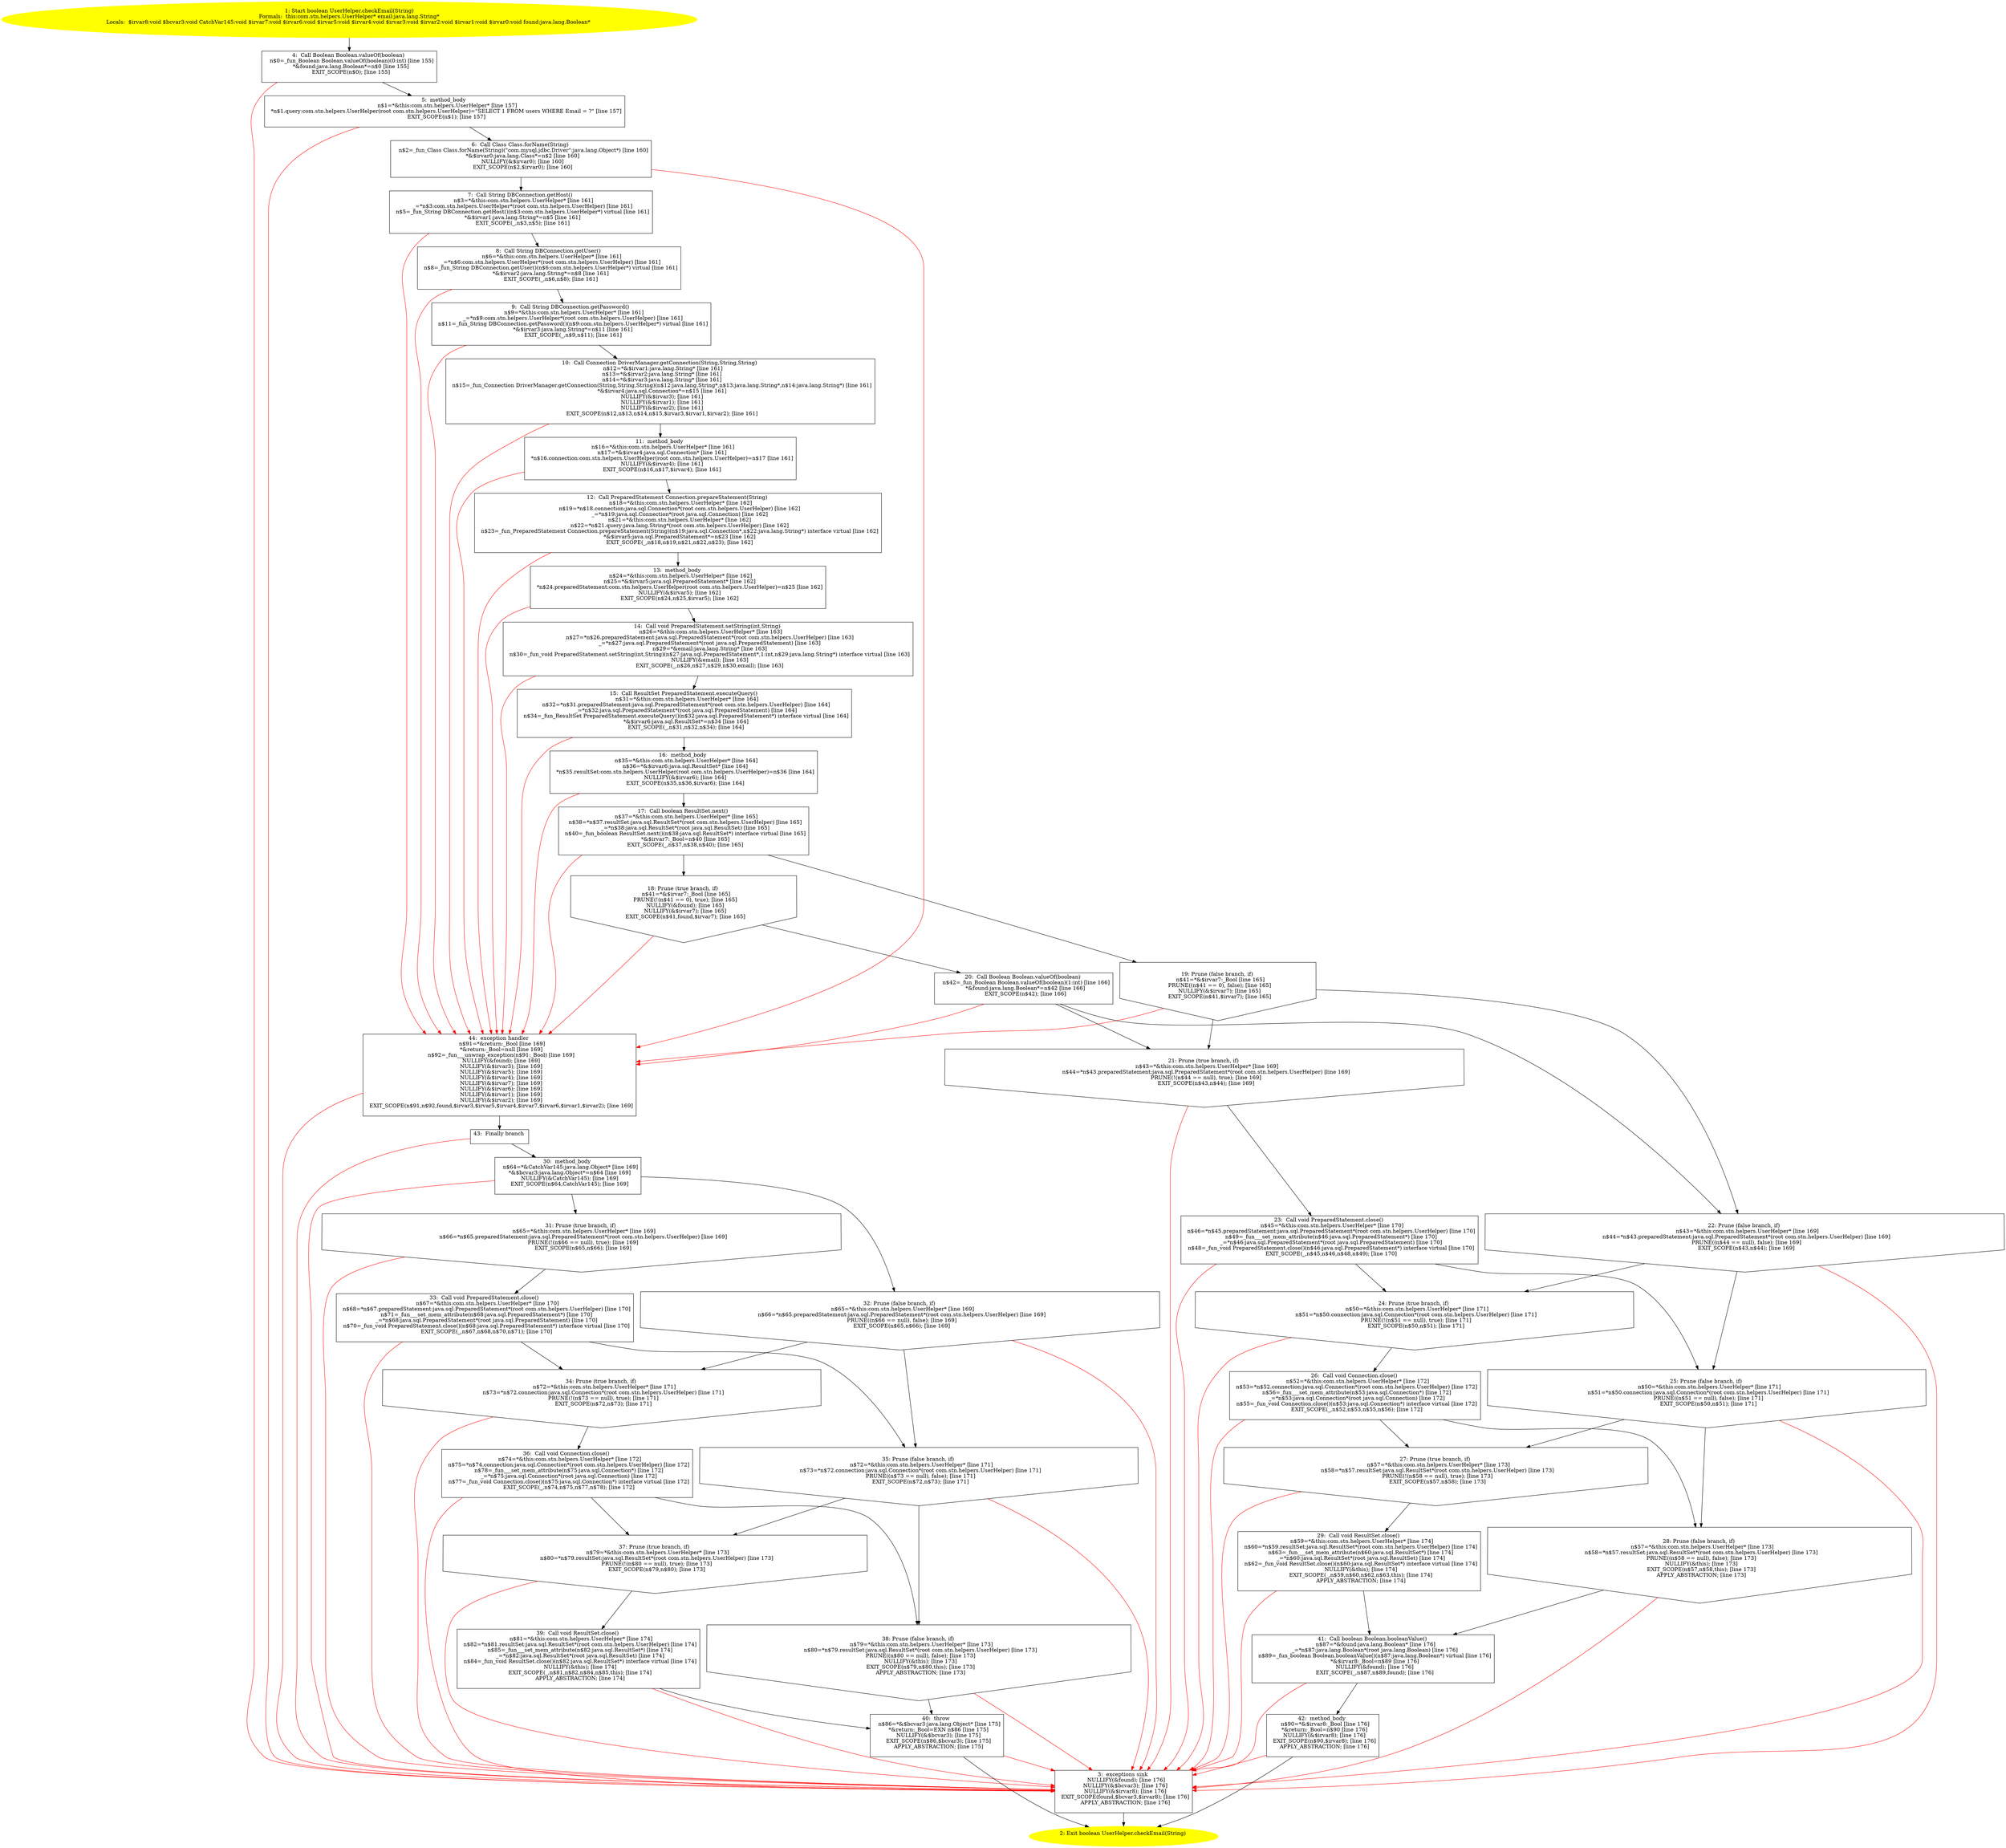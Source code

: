 /* @generated */
digraph cfg {
"com.stn.helpers.UserHelper.checkEmail(java.lang.String):boolean.b91c62af74ad0c50de74edd906f03e26_1" [label="1: Start boolean UserHelper.checkEmail(String)\nFormals:  this:com.stn.helpers.UserHelper* email:java.lang.String*\nLocals:  $irvar8:void $bcvar3:void CatchVar145:void $irvar7:void $irvar6:void $irvar5:void $irvar4:void $irvar3:void $irvar2:void $irvar1:void $irvar0:void found:java.lang.Boolean* \n  " color=yellow style=filled]
	

	 "com.stn.helpers.UserHelper.checkEmail(java.lang.String):boolean.b91c62af74ad0c50de74edd906f03e26_1" -> "com.stn.helpers.UserHelper.checkEmail(java.lang.String):boolean.b91c62af74ad0c50de74edd906f03e26_4" ;
"com.stn.helpers.UserHelper.checkEmail(java.lang.String):boolean.b91c62af74ad0c50de74edd906f03e26_2" [label="2: Exit boolean UserHelper.checkEmail(String) \n  " color=yellow style=filled]
	

"com.stn.helpers.UserHelper.checkEmail(java.lang.String):boolean.b91c62af74ad0c50de74edd906f03e26_3" [label="3:  exceptions sink \n   NULLIFY(&found); [line 176]\n  NULLIFY(&$bcvar3); [line 176]\n  NULLIFY(&$irvar8); [line 176]\n  EXIT_SCOPE(found,$bcvar3,$irvar8); [line 176]\n  APPLY_ABSTRACTION; [line 176]\n " shape="box"]
	

	 "com.stn.helpers.UserHelper.checkEmail(java.lang.String):boolean.b91c62af74ad0c50de74edd906f03e26_3" -> "com.stn.helpers.UserHelper.checkEmail(java.lang.String):boolean.b91c62af74ad0c50de74edd906f03e26_2" ;
"com.stn.helpers.UserHelper.checkEmail(java.lang.String):boolean.b91c62af74ad0c50de74edd906f03e26_4" [label="4:  Call Boolean Boolean.valueOf(boolean) \n   n$0=_fun_Boolean Boolean.valueOf(boolean)(0:int) [line 155]\n  *&found:java.lang.Boolean*=n$0 [line 155]\n  EXIT_SCOPE(n$0); [line 155]\n " shape="box"]
	

	 "com.stn.helpers.UserHelper.checkEmail(java.lang.String):boolean.b91c62af74ad0c50de74edd906f03e26_4" -> "com.stn.helpers.UserHelper.checkEmail(java.lang.String):boolean.b91c62af74ad0c50de74edd906f03e26_5" ;
	 "com.stn.helpers.UserHelper.checkEmail(java.lang.String):boolean.b91c62af74ad0c50de74edd906f03e26_4" -> "com.stn.helpers.UserHelper.checkEmail(java.lang.String):boolean.b91c62af74ad0c50de74edd906f03e26_3" [color="red" ];
"com.stn.helpers.UserHelper.checkEmail(java.lang.String):boolean.b91c62af74ad0c50de74edd906f03e26_5" [label="5:  method_body \n   n$1=*&this:com.stn.helpers.UserHelper* [line 157]\n  *n$1.query:com.stn.helpers.UserHelper(root com.stn.helpers.UserHelper)=\"SELECT 1 FROM users WHERE Email = ?\" [line 157]\n  EXIT_SCOPE(n$1); [line 157]\n " shape="box"]
	

	 "com.stn.helpers.UserHelper.checkEmail(java.lang.String):boolean.b91c62af74ad0c50de74edd906f03e26_5" -> "com.stn.helpers.UserHelper.checkEmail(java.lang.String):boolean.b91c62af74ad0c50de74edd906f03e26_6" ;
	 "com.stn.helpers.UserHelper.checkEmail(java.lang.String):boolean.b91c62af74ad0c50de74edd906f03e26_5" -> "com.stn.helpers.UserHelper.checkEmail(java.lang.String):boolean.b91c62af74ad0c50de74edd906f03e26_3" [color="red" ];
"com.stn.helpers.UserHelper.checkEmail(java.lang.String):boolean.b91c62af74ad0c50de74edd906f03e26_6" [label="6:  Call Class Class.forName(String) \n   n$2=_fun_Class Class.forName(String)(\"com.mysql.jdbc.Driver\":java.lang.Object*) [line 160]\n  *&$irvar0:java.lang.Class*=n$2 [line 160]\n  NULLIFY(&$irvar0); [line 160]\n  EXIT_SCOPE(n$2,$irvar0); [line 160]\n " shape="box"]
	

	 "com.stn.helpers.UserHelper.checkEmail(java.lang.String):boolean.b91c62af74ad0c50de74edd906f03e26_6" -> "com.stn.helpers.UserHelper.checkEmail(java.lang.String):boolean.b91c62af74ad0c50de74edd906f03e26_7" ;
	 "com.stn.helpers.UserHelper.checkEmail(java.lang.String):boolean.b91c62af74ad0c50de74edd906f03e26_6" -> "com.stn.helpers.UserHelper.checkEmail(java.lang.String):boolean.b91c62af74ad0c50de74edd906f03e26_44" [color="red" ];
"com.stn.helpers.UserHelper.checkEmail(java.lang.String):boolean.b91c62af74ad0c50de74edd906f03e26_7" [label="7:  Call String DBConnection.getHost() \n   n$3=*&this:com.stn.helpers.UserHelper* [line 161]\n  _=*n$3:com.stn.helpers.UserHelper*(root com.stn.helpers.UserHelper) [line 161]\n  n$5=_fun_String DBConnection.getHost()(n$3:com.stn.helpers.UserHelper*) virtual [line 161]\n  *&$irvar1:java.lang.String*=n$5 [line 161]\n  EXIT_SCOPE(_,n$3,n$5); [line 161]\n " shape="box"]
	

	 "com.stn.helpers.UserHelper.checkEmail(java.lang.String):boolean.b91c62af74ad0c50de74edd906f03e26_7" -> "com.stn.helpers.UserHelper.checkEmail(java.lang.String):boolean.b91c62af74ad0c50de74edd906f03e26_8" ;
	 "com.stn.helpers.UserHelper.checkEmail(java.lang.String):boolean.b91c62af74ad0c50de74edd906f03e26_7" -> "com.stn.helpers.UserHelper.checkEmail(java.lang.String):boolean.b91c62af74ad0c50de74edd906f03e26_44" [color="red" ];
"com.stn.helpers.UserHelper.checkEmail(java.lang.String):boolean.b91c62af74ad0c50de74edd906f03e26_8" [label="8:  Call String DBConnection.getUser() \n   n$6=*&this:com.stn.helpers.UserHelper* [line 161]\n  _=*n$6:com.stn.helpers.UserHelper*(root com.stn.helpers.UserHelper) [line 161]\n  n$8=_fun_String DBConnection.getUser()(n$6:com.stn.helpers.UserHelper*) virtual [line 161]\n  *&$irvar2:java.lang.String*=n$8 [line 161]\n  EXIT_SCOPE(_,n$6,n$8); [line 161]\n " shape="box"]
	

	 "com.stn.helpers.UserHelper.checkEmail(java.lang.String):boolean.b91c62af74ad0c50de74edd906f03e26_8" -> "com.stn.helpers.UserHelper.checkEmail(java.lang.String):boolean.b91c62af74ad0c50de74edd906f03e26_9" ;
	 "com.stn.helpers.UserHelper.checkEmail(java.lang.String):boolean.b91c62af74ad0c50de74edd906f03e26_8" -> "com.stn.helpers.UserHelper.checkEmail(java.lang.String):boolean.b91c62af74ad0c50de74edd906f03e26_44" [color="red" ];
"com.stn.helpers.UserHelper.checkEmail(java.lang.String):boolean.b91c62af74ad0c50de74edd906f03e26_9" [label="9:  Call String DBConnection.getPassword() \n   n$9=*&this:com.stn.helpers.UserHelper* [line 161]\n  _=*n$9:com.stn.helpers.UserHelper*(root com.stn.helpers.UserHelper) [line 161]\n  n$11=_fun_String DBConnection.getPassword()(n$9:com.stn.helpers.UserHelper*) virtual [line 161]\n  *&$irvar3:java.lang.String*=n$11 [line 161]\n  EXIT_SCOPE(_,n$9,n$11); [line 161]\n " shape="box"]
	

	 "com.stn.helpers.UserHelper.checkEmail(java.lang.String):boolean.b91c62af74ad0c50de74edd906f03e26_9" -> "com.stn.helpers.UserHelper.checkEmail(java.lang.String):boolean.b91c62af74ad0c50de74edd906f03e26_10" ;
	 "com.stn.helpers.UserHelper.checkEmail(java.lang.String):boolean.b91c62af74ad0c50de74edd906f03e26_9" -> "com.stn.helpers.UserHelper.checkEmail(java.lang.String):boolean.b91c62af74ad0c50de74edd906f03e26_44" [color="red" ];
"com.stn.helpers.UserHelper.checkEmail(java.lang.String):boolean.b91c62af74ad0c50de74edd906f03e26_10" [label="10:  Call Connection DriverManager.getConnection(String,String,String) \n   n$12=*&$irvar1:java.lang.String* [line 161]\n  n$13=*&$irvar2:java.lang.String* [line 161]\n  n$14=*&$irvar3:java.lang.String* [line 161]\n  n$15=_fun_Connection DriverManager.getConnection(String,String,String)(n$12:java.lang.String*,n$13:java.lang.String*,n$14:java.lang.String*) [line 161]\n  *&$irvar4:java.sql.Connection*=n$15 [line 161]\n  NULLIFY(&$irvar3); [line 161]\n  NULLIFY(&$irvar1); [line 161]\n  NULLIFY(&$irvar2); [line 161]\n  EXIT_SCOPE(n$12,n$13,n$14,n$15,$irvar3,$irvar1,$irvar2); [line 161]\n " shape="box"]
	

	 "com.stn.helpers.UserHelper.checkEmail(java.lang.String):boolean.b91c62af74ad0c50de74edd906f03e26_10" -> "com.stn.helpers.UserHelper.checkEmail(java.lang.String):boolean.b91c62af74ad0c50de74edd906f03e26_11" ;
	 "com.stn.helpers.UserHelper.checkEmail(java.lang.String):boolean.b91c62af74ad0c50de74edd906f03e26_10" -> "com.stn.helpers.UserHelper.checkEmail(java.lang.String):boolean.b91c62af74ad0c50de74edd906f03e26_44" [color="red" ];
"com.stn.helpers.UserHelper.checkEmail(java.lang.String):boolean.b91c62af74ad0c50de74edd906f03e26_11" [label="11:  method_body \n   n$16=*&this:com.stn.helpers.UserHelper* [line 161]\n  n$17=*&$irvar4:java.sql.Connection* [line 161]\n  *n$16.connection:com.stn.helpers.UserHelper(root com.stn.helpers.UserHelper)=n$17 [line 161]\n  NULLIFY(&$irvar4); [line 161]\n  EXIT_SCOPE(n$16,n$17,$irvar4); [line 161]\n " shape="box"]
	

	 "com.stn.helpers.UserHelper.checkEmail(java.lang.String):boolean.b91c62af74ad0c50de74edd906f03e26_11" -> "com.stn.helpers.UserHelper.checkEmail(java.lang.String):boolean.b91c62af74ad0c50de74edd906f03e26_12" ;
	 "com.stn.helpers.UserHelper.checkEmail(java.lang.String):boolean.b91c62af74ad0c50de74edd906f03e26_11" -> "com.stn.helpers.UserHelper.checkEmail(java.lang.String):boolean.b91c62af74ad0c50de74edd906f03e26_44" [color="red" ];
"com.stn.helpers.UserHelper.checkEmail(java.lang.String):boolean.b91c62af74ad0c50de74edd906f03e26_12" [label="12:  Call PreparedStatement Connection.prepareStatement(String) \n   n$18=*&this:com.stn.helpers.UserHelper* [line 162]\n  n$19=*n$18.connection:java.sql.Connection*(root com.stn.helpers.UserHelper) [line 162]\n  _=*n$19:java.sql.Connection*(root java.sql.Connection) [line 162]\n  n$21=*&this:com.stn.helpers.UserHelper* [line 162]\n  n$22=*n$21.query:java.lang.String*(root com.stn.helpers.UserHelper) [line 162]\n  n$23=_fun_PreparedStatement Connection.prepareStatement(String)(n$19:java.sql.Connection*,n$22:java.lang.String*) interface virtual [line 162]\n  *&$irvar5:java.sql.PreparedStatement*=n$23 [line 162]\n  EXIT_SCOPE(_,n$18,n$19,n$21,n$22,n$23); [line 162]\n " shape="box"]
	

	 "com.stn.helpers.UserHelper.checkEmail(java.lang.String):boolean.b91c62af74ad0c50de74edd906f03e26_12" -> "com.stn.helpers.UserHelper.checkEmail(java.lang.String):boolean.b91c62af74ad0c50de74edd906f03e26_13" ;
	 "com.stn.helpers.UserHelper.checkEmail(java.lang.String):boolean.b91c62af74ad0c50de74edd906f03e26_12" -> "com.stn.helpers.UserHelper.checkEmail(java.lang.String):boolean.b91c62af74ad0c50de74edd906f03e26_44" [color="red" ];
"com.stn.helpers.UserHelper.checkEmail(java.lang.String):boolean.b91c62af74ad0c50de74edd906f03e26_13" [label="13:  method_body \n   n$24=*&this:com.stn.helpers.UserHelper* [line 162]\n  n$25=*&$irvar5:java.sql.PreparedStatement* [line 162]\n  *n$24.preparedStatement:com.stn.helpers.UserHelper(root com.stn.helpers.UserHelper)=n$25 [line 162]\n  NULLIFY(&$irvar5); [line 162]\n  EXIT_SCOPE(n$24,n$25,$irvar5); [line 162]\n " shape="box"]
	

	 "com.stn.helpers.UserHelper.checkEmail(java.lang.String):boolean.b91c62af74ad0c50de74edd906f03e26_13" -> "com.stn.helpers.UserHelper.checkEmail(java.lang.String):boolean.b91c62af74ad0c50de74edd906f03e26_14" ;
	 "com.stn.helpers.UserHelper.checkEmail(java.lang.String):boolean.b91c62af74ad0c50de74edd906f03e26_13" -> "com.stn.helpers.UserHelper.checkEmail(java.lang.String):boolean.b91c62af74ad0c50de74edd906f03e26_44" [color="red" ];
"com.stn.helpers.UserHelper.checkEmail(java.lang.String):boolean.b91c62af74ad0c50de74edd906f03e26_14" [label="14:  Call void PreparedStatement.setString(int,String) \n   n$26=*&this:com.stn.helpers.UserHelper* [line 163]\n  n$27=*n$26.preparedStatement:java.sql.PreparedStatement*(root com.stn.helpers.UserHelper) [line 163]\n  _=*n$27:java.sql.PreparedStatement*(root java.sql.PreparedStatement) [line 163]\n  n$29=*&email:java.lang.String* [line 163]\n  n$30=_fun_void PreparedStatement.setString(int,String)(n$27:java.sql.PreparedStatement*,1:int,n$29:java.lang.String*) interface virtual [line 163]\n  NULLIFY(&email); [line 163]\n  EXIT_SCOPE(_,n$26,n$27,n$29,n$30,email); [line 163]\n " shape="box"]
	

	 "com.stn.helpers.UserHelper.checkEmail(java.lang.String):boolean.b91c62af74ad0c50de74edd906f03e26_14" -> "com.stn.helpers.UserHelper.checkEmail(java.lang.String):boolean.b91c62af74ad0c50de74edd906f03e26_15" ;
	 "com.stn.helpers.UserHelper.checkEmail(java.lang.String):boolean.b91c62af74ad0c50de74edd906f03e26_14" -> "com.stn.helpers.UserHelper.checkEmail(java.lang.String):boolean.b91c62af74ad0c50de74edd906f03e26_44" [color="red" ];
"com.stn.helpers.UserHelper.checkEmail(java.lang.String):boolean.b91c62af74ad0c50de74edd906f03e26_15" [label="15:  Call ResultSet PreparedStatement.executeQuery() \n   n$31=*&this:com.stn.helpers.UserHelper* [line 164]\n  n$32=*n$31.preparedStatement:java.sql.PreparedStatement*(root com.stn.helpers.UserHelper) [line 164]\n  _=*n$32:java.sql.PreparedStatement*(root java.sql.PreparedStatement) [line 164]\n  n$34=_fun_ResultSet PreparedStatement.executeQuery()(n$32:java.sql.PreparedStatement*) interface virtual [line 164]\n  *&$irvar6:java.sql.ResultSet*=n$34 [line 164]\n  EXIT_SCOPE(_,n$31,n$32,n$34); [line 164]\n " shape="box"]
	

	 "com.stn.helpers.UserHelper.checkEmail(java.lang.String):boolean.b91c62af74ad0c50de74edd906f03e26_15" -> "com.stn.helpers.UserHelper.checkEmail(java.lang.String):boolean.b91c62af74ad0c50de74edd906f03e26_16" ;
	 "com.stn.helpers.UserHelper.checkEmail(java.lang.String):boolean.b91c62af74ad0c50de74edd906f03e26_15" -> "com.stn.helpers.UserHelper.checkEmail(java.lang.String):boolean.b91c62af74ad0c50de74edd906f03e26_44" [color="red" ];
"com.stn.helpers.UserHelper.checkEmail(java.lang.String):boolean.b91c62af74ad0c50de74edd906f03e26_16" [label="16:  method_body \n   n$35=*&this:com.stn.helpers.UserHelper* [line 164]\n  n$36=*&$irvar6:java.sql.ResultSet* [line 164]\n  *n$35.resultSet:com.stn.helpers.UserHelper(root com.stn.helpers.UserHelper)=n$36 [line 164]\n  NULLIFY(&$irvar6); [line 164]\n  EXIT_SCOPE(n$35,n$36,$irvar6); [line 164]\n " shape="box"]
	

	 "com.stn.helpers.UserHelper.checkEmail(java.lang.String):boolean.b91c62af74ad0c50de74edd906f03e26_16" -> "com.stn.helpers.UserHelper.checkEmail(java.lang.String):boolean.b91c62af74ad0c50de74edd906f03e26_17" ;
	 "com.stn.helpers.UserHelper.checkEmail(java.lang.String):boolean.b91c62af74ad0c50de74edd906f03e26_16" -> "com.stn.helpers.UserHelper.checkEmail(java.lang.String):boolean.b91c62af74ad0c50de74edd906f03e26_44" [color="red" ];
"com.stn.helpers.UserHelper.checkEmail(java.lang.String):boolean.b91c62af74ad0c50de74edd906f03e26_17" [label="17:  Call boolean ResultSet.next() \n   n$37=*&this:com.stn.helpers.UserHelper* [line 165]\n  n$38=*n$37.resultSet:java.sql.ResultSet*(root com.stn.helpers.UserHelper) [line 165]\n  _=*n$38:java.sql.ResultSet*(root java.sql.ResultSet) [line 165]\n  n$40=_fun_boolean ResultSet.next()(n$38:java.sql.ResultSet*) interface virtual [line 165]\n  *&$irvar7:_Bool=n$40 [line 165]\n  EXIT_SCOPE(_,n$37,n$38,n$40); [line 165]\n " shape="box"]
	

	 "com.stn.helpers.UserHelper.checkEmail(java.lang.String):boolean.b91c62af74ad0c50de74edd906f03e26_17" -> "com.stn.helpers.UserHelper.checkEmail(java.lang.String):boolean.b91c62af74ad0c50de74edd906f03e26_18" ;
	 "com.stn.helpers.UserHelper.checkEmail(java.lang.String):boolean.b91c62af74ad0c50de74edd906f03e26_17" -> "com.stn.helpers.UserHelper.checkEmail(java.lang.String):boolean.b91c62af74ad0c50de74edd906f03e26_19" ;
	 "com.stn.helpers.UserHelper.checkEmail(java.lang.String):boolean.b91c62af74ad0c50de74edd906f03e26_17" -> "com.stn.helpers.UserHelper.checkEmail(java.lang.String):boolean.b91c62af74ad0c50de74edd906f03e26_44" [color="red" ];
"com.stn.helpers.UserHelper.checkEmail(java.lang.String):boolean.b91c62af74ad0c50de74edd906f03e26_18" [label="18: Prune (true branch, if) \n   n$41=*&$irvar7:_Bool [line 165]\n  PRUNE(!(n$41 == 0), true); [line 165]\n  NULLIFY(&found); [line 165]\n  NULLIFY(&$irvar7); [line 165]\n  EXIT_SCOPE(n$41,found,$irvar7); [line 165]\n " shape="invhouse"]
	

	 "com.stn.helpers.UserHelper.checkEmail(java.lang.String):boolean.b91c62af74ad0c50de74edd906f03e26_18" -> "com.stn.helpers.UserHelper.checkEmail(java.lang.String):boolean.b91c62af74ad0c50de74edd906f03e26_20" ;
	 "com.stn.helpers.UserHelper.checkEmail(java.lang.String):boolean.b91c62af74ad0c50de74edd906f03e26_18" -> "com.stn.helpers.UserHelper.checkEmail(java.lang.String):boolean.b91c62af74ad0c50de74edd906f03e26_44" [color="red" ];
"com.stn.helpers.UserHelper.checkEmail(java.lang.String):boolean.b91c62af74ad0c50de74edd906f03e26_19" [label="19: Prune (false branch, if) \n   n$41=*&$irvar7:_Bool [line 165]\n  PRUNE((n$41 == 0), false); [line 165]\n  NULLIFY(&$irvar7); [line 165]\n  EXIT_SCOPE(n$41,$irvar7); [line 165]\n " shape="invhouse"]
	

	 "com.stn.helpers.UserHelper.checkEmail(java.lang.String):boolean.b91c62af74ad0c50de74edd906f03e26_19" -> "com.stn.helpers.UserHelper.checkEmail(java.lang.String):boolean.b91c62af74ad0c50de74edd906f03e26_21" ;
	 "com.stn.helpers.UserHelper.checkEmail(java.lang.String):boolean.b91c62af74ad0c50de74edd906f03e26_19" -> "com.stn.helpers.UserHelper.checkEmail(java.lang.String):boolean.b91c62af74ad0c50de74edd906f03e26_22" ;
	 "com.stn.helpers.UserHelper.checkEmail(java.lang.String):boolean.b91c62af74ad0c50de74edd906f03e26_19" -> "com.stn.helpers.UserHelper.checkEmail(java.lang.String):boolean.b91c62af74ad0c50de74edd906f03e26_44" [color="red" ];
"com.stn.helpers.UserHelper.checkEmail(java.lang.String):boolean.b91c62af74ad0c50de74edd906f03e26_20" [label="20:  Call Boolean Boolean.valueOf(boolean) \n   n$42=_fun_Boolean Boolean.valueOf(boolean)(1:int) [line 166]\n  *&found:java.lang.Boolean*=n$42 [line 166]\n  EXIT_SCOPE(n$42); [line 166]\n " shape="box"]
	

	 "com.stn.helpers.UserHelper.checkEmail(java.lang.String):boolean.b91c62af74ad0c50de74edd906f03e26_20" -> "com.stn.helpers.UserHelper.checkEmail(java.lang.String):boolean.b91c62af74ad0c50de74edd906f03e26_21" ;
	 "com.stn.helpers.UserHelper.checkEmail(java.lang.String):boolean.b91c62af74ad0c50de74edd906f03e26_20" -> "com.stn.helpers.UserHelper.checkEmail(java.lang.String):boolean.b91c62af74ad0c50de74edd906f03e26_22" ;
	 "com.stn.helpers.UserHelper.checkEmail(java.lang.String):boolean.b91c62af74ad0c50de74edd906f03e26_20" -> "com.stn.helpers.UserHelper.checkEmail(java.lang.String):boolean.b91c62af74ad0c50de74edd906f03e26_44" [color="red" ];
"com.stn.helpers.UserHelper.checkEmail(java.lang.String):boolean.b91c62af74ad0c50de74edd906f03e26_21" [label="21: Prune (true branch, if) \n   n$43=*&this:com.stn.helpers.UserHelper* [line 169]\n  n$44=*n$43.preparedStatement:java.sql.PreparedStatement*(root com.stn.helpers.UserHelper) [line 169]\n  PRUNE(!(n$44 == null), true); [line 169]\n  EXIT_SCOPE(n$43,n$44); [line 169]\n " shape="invhouse"]
	

	 "com.stn.helpers.UserHelper.checkEmail(java.lang.String):boolean.b91c62af74ad0c50de74edd906f03e26_21" -> "com.stn.helpers.UserHelper.checkEmail(java.lang.String):boolean.b91c62af74ad0c50de74edd906f03e26_23" ;
	 "com.stn.helpers.UserHelper.checkEmail(java.lang.String):boolean.b91c62af74ad0c50de74edd906f03e26_21" -> "com.stn.helpers.UserHelper.checkEmail(java.lang.String):boolean.b91c62af74ad0c50de74edd906f03e26_3" [color="red" ];
"com.stn.helpers.UserHelper.checkEmail(java.lang.String):boolean.b91c62af74ad0c50de74edd906f03e26_22" [label="22: Prune (false branch, if) \n   n$43=*&this:com.stn.helpers.UserHelper* [line 169]\n  n$44=*n$43.preparedStatement:java.sql.PreparedStatement*(root com.stn.helpers.UserHelper) [line 169]\n  PRUNE((n$44 == null), false); [line 169]\n  EXIT_SCOPE(n$43,n$44); [line 169]\n " shape="invhouse"]
	

	 "com.stn.helpers.UserHelper.checkEmail(java.lang.String):boolean.b91c62af74ad0c50de74edd906f03e26_22" -> "com.stn.helpers.UserHelper.checkEmail(java.lang.String):boolean.b91c62af74ad0c50de74edd906f03e26_24" ;
	 "com.stn.helpers.UserHelper.checkEmail(java.lang.String):boolean.b91c62af74ad0c50de74edd906f03e26_22" -> "com.stn.helpers.UserHelper.checkEmail(java.lang.String):boolean.b91c62af74ad0c50de74edd906f03e26_25" ;
	 "com.stn.helpers.UserHelper.checkEmail(java.lang.String):boolean.b91c62af74ad0c50de74edd906f03e26_22" -> "com.stn.helpers.UserHelper.checkEmail(java.lang.String):boolean.b91c62af74ad0c50de74edd906f03e26_3" [color="red" ];
"com.stn.helpers.UserHelper.checkEmail(java.lang.String):boolean.b91c62af74ad0c50de74edd906f03e26_23" [label="23:  Call void PreparedStatement.close() \n   n$45=*&this:com.stn.helpers.UserHelper* [line 170]\n  n$46=*n$45.preparedStatement:java.sql.PreparedStatement*(root com.stn.helpers.UserHelper) [line 170]\n  n$49=_fun___set_mem_attribute(n$46:java.sql.PreparedStatement*) [line 170]\n  _=*n$46:java.sql.PreparedStatement*(root java.sql.PreparedStatement) [line 170]\n  n$48=_fun_void PreparedStatement.close()(n$46:java.sql.PreparedStatement*) interface virtual [line 170]\n  EXIT_SCOPE(_,n$45,n$46,n$48,n$49); [line 170]\n " shape="box"]
	

	 "com.stn.helpers.UserHelper.checkEmail(java.lang.String):boolean.b91c62af74ad0c50de74edd906f03e26_23" -> "com.stn.helpers.UserHelper.checkEmail(java.lang.String):boolean.b91c62af74ad0c50de74edd906f03e26_24" ;
	 "com.stn.helpers.UserHelper.checkEmail(java.lang.String):boolean.b91c62af74ad0c50de74edd906f03e26_23" -> "com.stn.helpers.UserHelper.checkEmail(java.lang.String):boolean.b91c62af74ad0c50de74edd906f03e26_25" ;
	 "com.stn.helpers.UserHelper.checkEmail(java.lang.String):boolean.b91c62af74ad0c50de74edd906f03e26_23" -> "com.stn.helpers.UserHelper.checkEmail(java.lang.String):boolean.b91c62af74ad0c50de74edd906f03e26_3" [color="red" ];
"com.stn.helpers.UserHelper.checkEmail(java.lang.String):boolean.b91c62af74ad0c50de74edd906f03e26_24" [label="24: Prune (true branch, if) \n   n$50=*&this:com.stn.helpers.UserHelper* [line 171]\n  n$51=*n$50.connection:java.sql.Connection*(root com.stn.helpers.UserHelper) [line 171]\n  PRUNE(!(n$51 == null), true); [line 171]\n  EXIT_SCOPE(n$50,n$51); [line 171]\n " shape="invhouse"]
	

	 "com.stn.helpers.UserHelper.checkEmail(java.lang.String):boolean.b91c62af74ad0c50de74edd906f03e26_24" -> "com.stn.helpers.UserHelper.checkEmail(java.lang.String):boolean.b91c62af74ad0c50de74edd906f03e26_26" ;
	 "com.stn.helpers.UserHelper.checkEmail(java.lang.String):boolean.b91c62af74ad0c50de74edd906f03e26_24" -> "com.stn.helpers.UserHelper.checkEmail(java.lang.String):boolean.b91c62af74ad0c50de74edd906f03e26_3" [color="red" ];
"com.stn.helpers.UserHelper.checkEmail(java.lang.String):boolean.b91c62af74ad0c50de74edd906f03e26_25" [label="25: Prune (false branch, if) \n   n$50=*&this:com.stn.helpers.UserHelper* [line 171]\n  n$51=*n$50.connection:java.sql.Connection*(root com.stn.helpers.UserHelper) [line 171]\n  PRUNE((n$51 == null), false); [line 171]\n  EXIT_SCOPE(n$50,n$51); [line 171]\n " shape="invhouse"]
	

	 "com.stn.helpers.UserHelper.checkEmail(java.lang.String):boolean.b91c62af74ad0c50de74edd906f03e26_25" -> "com.stn.helpers.UserHelper.checkEmail(java.lang.String):boolean.b91c62af74ad0c50de74edd906f03e26_27" ;
	 "com.stn.helpers.UserHelper.checkEmail(java.lang.String):boolean.b91c62af74ad0c50de74edd906f03e26_25" -> "com.stn.helpers.UserHelper.checkEmail(java.lang.String):boolean.b91c62af74ad0c50de74edd906f03e26_28" ;
	 "com.stn.helpers.UserHelper.checkEmail(java.lang.String):boolean.b91c62af74ad0c50de74edd906f03e26_25" -> "com.stn.helpers.UserHelper.checkEmail(java.lang.String):boolean.b91c62af74ad0c50de74edd906f03e26_3" [color="red" ];
"com.stn.helpers.UserHelper.checkEmail(java.lang.String):boolean.b91c62af74ad0c50de74edd906f03e26_26" [label="26:  Call void Connection.close() \n   n$52=*&this:com.stn.helpers.UserHelper* [line 172]\n  n$53=*n$52.connection:java.sql.Connection*(root com.stn.helpers.UserHelper) [line 172]\n  n$56=_fun___set_mem_attribute(n$53:java.sql.Connection*) [line 172]\n  _=*n$53:java.sql.Connection*(root java.sql.Connection) [line 172]\n  n$55=_fun_void Connection.close()(n$53:java.sql.Connection*) interface virtual [line 172]\n  EXIT_SCOPE(_,n$52,n$53,n$55,n$56); [line 172]\n " shape="box"]
	

	 "com.stn.helpers.UserHelper.checkEmail(java.lang.String):boolean.b91c62af74ad0c50de74edd906f03e26_26" -> "com.stn.helpers.UserHelper.checkEmail(java.lang.String):boolean.b91c62af74ad0c50de74edd906f03e26_27" ;
	 "com.stn.helpers.UserHelper.checkEmail(java.lang.String):boolean.b91c62af74ad0c50de74edd906f03e26_26" -> "com.stn.helpers.UserHelper.checkEmail(java.lang.String):boolean.b91c62af74ad0c50de74edd906f03e26_28" ;
	 "com.stn.helpers.UserHelper.checkEmail(java.lang.String):boolean.b91c62af74ad0c50de74edd906f03e26_26" -> "com.stn.helpers.UserHelper.checkEmail(java.lang.String):boolean.b91c62af74ad0c50de74edd906f03e26_3" [color="red" ];
"com.stn.helpers.UserHelper.checkEmail(java.lang.String):boolean.b91c62af74ad0c50de74edd906f03e26_27" [label="27: Prune (true branch, if) \n   n$57=*&this:com.stn.helpers.UserHelper* [line 173]\n  n$58=*n$57.resultSet:java.sql.ResultSet*(root com.stn.helpers.UserHelper) [line 173]\n  PRUNE(!(n$58 == null), true); [line 173]\n  EXIT_SCOPE(n$57,n$58); [line 173]\n " shape="invhouse"]
	

	 "com.stn.helpers.UserHelper.checkEmail(java.lang.String):boolean.b91c62af74ad0c50de74edd906f03e26_27" -> "com.stn.helpers.UserHelper.checkEmail(java.lang.String):boolean.b91c62af74ad0c50de74edd906f03e26_29" ;
	 "com.stn.helpers.UserHelper.checkEmail(java.lang.String):boolean.b91c62af74ad0c50de74edd906f03e26_27" -> "com.stn.helpers.UserHelper.checkEmail(java.lang.String):boolean.b91c62af74ad0c50de74edd906f03e26_3" [color="red" ];
"com.stn.helpers.UserHelper.checkEmail(java.lang.String):boolean.b91c62af74ad0c50de74edd906f03e26_28" [label="28: Prune (false branch, if) \n   n$57=*&this:com.stn.helpers.UserHelper* [line 173]\n  n$58=*n$57.resultSet:java.sql.ResultSet*(root com.stn.helpers.UserHelper) [line 173]\n  PRUNE((n$58 == null), false); [line 173]\n  NULLIFY(&this); [line 173]\n  EXIT_SCOPE(n$57,n$58,this); [line 173]\n  APPLY_ABSTRACTION; [line 173]\n " shape="invhouse"]
	

	 "com.stn.helpers.UserHelper.checkEmail(java.lang.String):boolean.b91c62af74ad0c50de74edd906f03e26_28" -> "com.stn.helpers.UserHelper.checkEmail(java.lang.String):boolean.b91c62af74ad0c50de74edd906f03e26_41" ;
	 "com.stn.helpers.UserHelper.checkEmail(java.lang.String):boolean.b91c62af74ad0c50de74edd906f03e26_28" -> "com.stn.helpers.UserHelper.checkEmail(java.lang.String):boolean.b91c62af74ad0c50de74edd906f03e26_3" [color="red" ];
"com.stn.helpers.UserHelper.checkEmail(java.lang.String):boolean.b91c62af74ad0c50de74edd906f03e26_29" [label="29:  Call void ResultSet.close() \n   n$59=*&this:com.stn.helpers.UserHelper* [line 174]\n  n$60=*n$59.resultSet:java.sql.ResultSet*(root com.stn.helpers.UserHelper) [line 174]\n  n$63=_fun___set_mem_attribute(n$60:java.sql.ResultSet*) [line 174]\n  _=*n$60:java.sql.ResultSet*(root java.sql.ResultSet) [line 174]\n  n$62=_fun_void ResultSet.close()(n$60:java.sql.ResultSet*) interface virtual [line 174]\n  NULLIFY(&this); [line 174]\n  EXIT_SCOPE(_,n$59,n$60,n$62,n$63,this); [line 174]\n  APPLY_ABSTRACTION; [line 174]\n " shape="box"]
	

	 "com.stn.helpers.UserHelper.checkEmail(java.lang.String):boolean.b91c62af74ad0c50de74edd906f03e26_29" -> "com.stn.helpers.UserHelper.checkEmail(java.lang.String):boolean.b91c62af74ad0c50de74edd906f03e26_41" ;
	 "com.stn.helpers.UserHelper.checkEmail(java.lang.String):boolean.b91c62af74ad0c50de74edd906f03e26_29" -> "com.stn.helpers.UserHelper.checkEmail(java.lang.String):boolean.b91c62af74ad0c50de74edd906f03e26_3" [color="red" ];
"com.stn.helpers.UserHelper.checkEmail(java.lang.String):boolean.b91c62af74ad0c50de74edd906f03e26_30" [label="30:  method_body \n   n$64=*&CatchVar145:java.lang.Object* [line 169]\n  *&$bcvar3:java.lang.Object*=n$64 [line 169]\n  NULLIFY(&CatchVar145); [line 169]\n  EXIT_SCOPE(n$64,CatchVar145); [line 169]\n " shape="box"]
	

	 "com.stn.helpers.UserHelper.checkEmail(java.lang.String):boolean.b91c62af74ad0c50de74edd906f03e26_30" -> "com.stn.helpers.UserHelper.checkEmail(java.lang.String):boolean.b91c62af74ad0c50de74edd906f03e26_31" ;
	 "com.stn.helpers.UserHelper.checkEmail(java.lang.String):boolean.b91c62af74ad0c50de74edd906f03e26_30" -> "com.stn.helpers.UserHelper.checkEmail(java.lang.String):boolean.b91c62af74ad0c50de74edd906f03e26_32" ;
	 "com.stn.helpers.UserHelper.checkEmail(java.lang.String):boolean.b91c62af74ad0c50de74edd906f03e26_30" -> "com.stn.helpers.UserHelper.checkEmail(java.lang.String):boolean.b91c62af74ad0c50de74edd906f03e26_3" [color="red" ];
"com.stn.helpers.UserHelper.checkEmail(java.lang.String):boolean.b91c62af74ad0c50de74edd906f03e26_31" [label="31: Prune (true branch, if) \n   n$65=*&this:com.stn.helpers.UserHelper* [line 169]\n  n$66=*n$65.preparedStatement:java.sql.PreparedStatement*(root com.stn.helpers.UserHelper) [line 169]\n  PRUNE(!(n$66 == null), true); [line 169]\n  EXIT_SCOPE(n$65,n$66); [line 169]\n " shape="invhouse"]
	

	 "com.stn.helpers.UserHelper.checkEmail(java.lang.String):boolean.b91c62af74ad0c50de74edd906f03e26_31" -> "com.stn.helpers.UserHelper.checkEmail(java.lang.String):boolean.b91c62af74ad0c50de74edd906f03e26_33" ;
	 "com.stn.helpers.UserHelper.checkEmail(java.lang.String):boolean.b91c62af74ad0c50de74edd906f03e26_31" -> "com.stn.helpers.UserHelper.checkEmail(java.lang.String):boolean.b91c62af74ad0c50de74edd906f03e26_3" [color="red" ];
"com.stn.helpers.UserHelper.checkEmail(java.lang.String):boolean.b91c62af74ad0c50de74edd906f03e26_32" [label="32: Prune (false branch, if) \n   n$65=*&this:com.stn.helpers.UserHelper* [line 169]\n  n$66=*n$65.preparedStatement:java.sql.PreparedStatement*(root com.stn.helpers.UserHelper) [line 169]\n  PRUNE((n$66 == null), false); [line 169]\n  EXIT_SCOPE(n$65,n$66); [line 169]\n " shape="invhouse"]
	

	 "com.stn.helpers.UserHelper.checkEmail(java.lang.String):boolean.b91c62af74ad0c50de74edd906f03e26_32" -> "com.stn.helpers.UserHelper.checkEmail(java.lang.String):boolean.b91c62af74ad0c50de74edd906f03e26_34" ;
	 "com.stn.helpers.UserHelper.checkEmail(java.lang.String):boolean.b91c62af74ad0c50de74edd906f03e26_32" -> "com.stn.helpers.UserHelper.checkEmail(java.lang.String):boolean.b91c62af74ad0c50de74edd906f03e26_35" ;
	 "com.stn.helpers.UserHelper.checkEmail(java.lang.String):boolean.b91c62af74ad0c50de74edd906f03e26_32" -> "com.stn.helpers.UserHelper.checkEmail(java.lang.String):boolean.b91c62af74ad0c50de74edd906f03e26_3" [color="red" ];
"com.stn.helpers.UserHelper.checkEmail(java.lang.String):boolean.b91c62af74ad0c50de74edd906f03e26_33" [label="33:  Call void PreparedStatement.close() \n   n$67=*&this:com.stn.helpers.UserHelper* [line 170]\n  n$68=*n$67.preparedStatement:java.sql.PreparedStatement*(root com.stn.helpers.UserHelper) [line 170]\n  n$71=_fun___set_mem_attribute(n$68:java.sql.PreparedStatement*) [line 170]\n  _=*n$68:java.sql.PreparedStatement*(root java.sql.PreparedStatement) [line 170]\n  n$70=_fun_void PreparedStatement.close()(n$68:java.sql.PreparedStatement*) interface virtual [line 170]\n  EXIT_SCOPE(_,n$67,n$68,n$70,n$71); [line 170]\n " shape="box"]
	

	 "com.stn.helpers.UserHelper.checkEmail(java.lang.String):boolean.b91c62af74ad0c50de74edd906f03e26_33" -> "com.stn.helpers.UserHelper.checkEmail(java.lang.String):boolean.b91c62af74ad0c50de74edd906f03e26_34" ;
	 "com.stn.helpers.UserHelper.checkEmail(java.lang.String):boolean.b91c62af74ad0c50de74edd906f03e26_33" -> "com.stn.helpers.UserHelper.checkEmail(java.lang.String):boolean.b91c62af74ad0c50de74edd906f03e26_35" ;
	 "com.stn.helpers.UserHelper.checkEmail(java.lang.String):boolean.b91c62af74ad0c50de74edd906f03e26_33" -> "com.stn.helpers.UserHelper.checkEmail(java.lang.String):boolean.b91c62af74ad0c50de74edd906f03e26_3" [color="red" ];
"com.stn.helpers.UserHelper.checkEmail(java.lang.String):boolean.b91c62af74ad0c50de74edd906f03e26_34" [label="34: Prune (true branch, if) \n   n$72=*&this:com.stn.helpers.UserHelper* [line 171]\n  n$73=*n$72.connection:java.sql.Connection*(root com.stn.helpers.UserHelper) [line 171]\n  PRUNE(!(n$73 == null), true); [line 171]\n  EXIT_SCOPE(n$72,n$73); [line 171]\n " shape="invhouse"]
	

	 "com.stn.helpers.UserHelper.checkEmail(java.lang.String):boolean.b91c62af74ad0c50de74edd906f03e26_34" -> "com.stn.helpers.UserHelper.checkEmail(java.lang.String):boolean.b91c62af74ad0c50de74edd906f03e26_36" ;
	 "com.stn.helpers.UserHelper.checkEmail(java.lang.String):boolean.b91c62af74ad0c50de74edd906f03e26_34" -> "com.stn.helpers.UserHelper.checkEmail(java.lang.String):boolean.b91c62af74ad0c50de74edd906f03e26_3" [color="red" ];
"com.stn.helpers.UserHelper.checkEmail(java.lang.String):boolean.b91c62af74ad0c50de74edd906f03e26_35" [label="35: Prune (false branch, if) \n   n$72=*&this:com.stn.helpers.UserHelper* [line 171]\n  n$73=*n$72.connection:java.sql.Connection*(root com.stn.helpers.UserHelper) [line 171]\n  PRUNE((n$73 == null), false); [line 171]\n  EXIT_SCOPE(n$72,n$73); [line 171]\n " shape="invhouse"]
	

	 "com.stn.helpers.UserHelper.checkEmail(java.lang.String):boolean.b91c62af74ad0c50de74edd906f03e26_35" -> "com.stn.helpers.UserHelper.checkEmail(java.lang.String):boolean.b91c62af74ad0c50de74edd906f03e26_37" ;
	 "com.stn.helpers.UserHelper.checkEmail(java.lang.String):boolean.b91c62af74ad0c50de74edd906f03e26_35" -> "com.stn.helpers.UserHelper.checkEmail(java.lang.String):boolean.b91c62af74ad0c50de74edd906f03e26_38" ;
	 "com.stn.helpers.UserHelper.checkEmail(java.lang.String):boolean.b91c62af74ad0c50de74edd906f03e26_35" -> "com.stn.helpers.UserHelper.checkEmail(java.lang.String):boolean.b91c62af74ad0c50de74edd906f03e26_3" [color="red" ];
"com.stn.helpers.UserHelper.checkEmail(java.lang.String):boolean.b91c62af74ad0c50de74edd906f03e26_36" [label="36:  Call void Connection.close() \n   n$74=*&this:com.stn.helpers.UserHelper* [line 172]\n  n$75=*n$74.connection:java.sql.Connection*(root com.stn.helpers.UserHelper) [line 172]\n  n$78=_fun___set_mem_attribute(n$75:java.sql.Connection*) [line 172]\n  _=*n$75:java.sql.Connection*(root java.sql.Connection) [line 172]\n  n$77=_fun_void Connection.close()(n$75:java.sql.Connection*) interface virtual [line 172]\n  EXIT_SCOPE(_,n$74,n$75,n$77,n$78); [line 172]\n " shape="box"]
	

	 "com.stn.helpers.UserHelper.checkEmail(java.lang.String):boolean.b91c62af74ad0c50de74edd906f03e26_36" -> "com.stn.helpers.UserHelper.checkEmail(java.lang.String):boolean.b91c62af74ad0c50de74edd906f03e26_37" ;
	 "com.stn.helpers.UserHelper.checkEmail(java.lang.String):boolean.b91c62af74ad0c50de74edd906f03e26_36" -> "com.stn.helpers.UserHelper.checkEmail(java.lang.String):boolean.b91c62af74ad0c50de74edd906f03e26_38" ;
	 "com.stn.helpers.UserHelper.checkEmail(java.lang.String):boolean.b91c62af74ad0c50de74edd906f03e26_36" -> "com.stn.helpers.UserHelper.checkEmail(java.lang.String):boolean.b91c62af74ad0c50de74edd906f03e26_3" [color="red" ];
"com.stn.helpers.UserHelper.checkEmail(java.lang.String):boolean.b91c62af74ad0c50de74edd906f03e26_37" [label="37: Prune (true branch, if) \n   n$79=*&this:com.stn.helpers.UserHelper* [line 173]\n  n$80=*n$79.resultSet:java.sql.ResultSet*(root com.stn.helpers.UserHelper) [line 173]\n  PRUNE(!(n$80 == null), true); [line 173]\n  EXIT_SCOPE(n$79,n$80); [line 173]\n " shape="invhouse"]
	

	 "com.stn.helpers.UserHelper.checkEmail(java.lang.String):boolean.b91c62af74ad0c50de74edd906f03e26_37" -> "com.stn.helpers.UserHelper.checkEmail(java.lang.String):boolean.b91c62af74ad0c50de74edd906f03e26_39" ;
	 "com.stn.helpers.UserHelper.checkEmail(java.lang.String):boolean.b91c62af74ad0c50de74edd906f03e26_37" -> "com.stn.helpers.UserHelper.checkEmail(java.lang.String):boolean.b91c62af74ad0c50de74edd906f03e26_3" [color="red" ];
"com.stn.helpers.UserHelper.checkEmail(java.lang.String):boolean.b91c62af74ad0c50de74edd906f03e26_38" [label="38: Prune (false branch, if) \n   n$79=*&this:com.stn.helpers.UserHelper* [line 173]\n  n$80=*n$79.resultSet:java.sql.ResultSet*(root com.stn.helpers.UserHelper) [line 173]\n  PRUNE((n$80 == null), false); [line 173]\n  NULLIFY(&this); [line 173]\n  EXIT_SCOPE(n$79,n$80,this); [line 173]\n  APPLY_ABSTRACTION; [line 173]\n " shape="invhouse"]
	

	 "com.stn.helpers.UserHelper.checkEmail(java.lang.String):boolean.b91c62af74ad0c50de74edd906f03e26_38" -> "com.stn.helpers.UserHelper.checkEmail(java.lang.String):boolean.b91c62af74ad0c50de74edd906f03e26_40" ;
	 "com.stn.helpers.UserHelper.checkEmail(java.lang.String):boolean.b91c62af74ad0c50de74edd906f03e26_38" -> "com.stn.helpers.UserHelper.checkEmail(java.lang.String):boolean.b91c62af74ad0c50de74edd906f03e26_3" [color="red" ];
"com.stn.helpers.UserHelper.checkEmail(java.lang.String):boolean.b91c62af74ad0c50de74edd906f03e26_39" [label="39:  Call void ResultSet.close() \n   n$81=*&this:com.stn.helpers.UserHelper* [line 174]\n  n$82=*n$81.resultSet:java.sql.ResultSet*(root com.stn.helpers.UserHelper) [line 174]\n  n$85=_fun___set_mem_attribute(n$82:java.sql.ResultSet*) [line 174]\n  _=*n$82:java.sql.ResultSet*(root java.sql.ResultSet) [line 174]\n  n$84=_fun_void ResultSet.close()(n$82:java.sql.ResultSet*) interface virtual [line 174]\n  NULLIFY(&this); [line 174]\n  EXIT_SCOPE(_,n$81,n$82,n$84,n$85,this); [line 174]\n  APPLY_ABSTRACTION; [line 174]\n " shape="box"]
	

	 "com.stn.helpers.UserHelper.checkEmail(java.lang.String):boolean.b91c62af74ad0c50de74edd906f03e26_39" -> "com.stn.helpers.UserHelper.checkEmail(java.lang.String):boolean.b91c62af74ad0c50de74edd906f03e26_40" ;
	 "com.stn.helpers.UserHelper.checkEmail(java.lang.String):boolean.b91c62af74ad0c50de74edd906f03e26_39" -> "com.stn.helpers.UserHelper.checkEmail(java.lang.String):boolean.b91c62af74ad0c50de74edd906f03e26_3" [color="red" ];
"com.stn.helpers.UserHelper.checkEmail(java.lang.String):boolean.b91c62af74ad0c50de74edd906f03e26_40" [label="40:  throw \n   n$86=*&$bcvar3:java.lang.Object* [line 175]\n  *&return:_Bool=EXN n$86 [line 175]\n  NULLIFY(&$bcvar3); [line 175]\n  EXIT_SCOPE(n$86,$bcvar3); [line 175]\n  APPLY_ABSTRACTION; [line 175]\n " shape="box"]
	

	 "com.stn.helpers.UserHelper.checkEmail(java.lang.String):boolean.b91c62af74ad0c50de74edd906f03e26_40" -> "com.stn.helpers.UserHelper.checkEmail(java.lang.String):boolean.b91c62af74ad0c50de74edd906f03e26_2" ;
	 "com.stn.helpers.UserHelper.checkEmail(java.lang.String):boolean.b91c62af74ad0c50de74edd906f03e26_40" -> "com.stn.helpers.UserHelper.checkEmail(java.lang.String):boolean.b91c62af74ad0c50de74edd906f03e26_3" [color="red" ];
"com.stn.helpers.UserHelper.checkEmail(java.lang.String):boolean.b91c62af74ad0c50de74edd906f03e26_41" [label="41:  Call boolean Boolean.booleanValue() \n   n$87=*&found:java.lang.Boolean* [line 176]\n  _=*n$87:java.lang.Boolean*(root java.lang.Boolean) [line 176]\n  n$89=_fun_boolean Boolean.booleanValue()(n$87:java.lang.Boolean*) virtual [line 176]\n  *&$irvar8:_Bool=n$89 [line 176]\n  NULLIFY(&found); [line 176]\n  EXIT_SCOPE(_,n$87,n$89,found); [line 176]\n " shape="box"]
	

	 "com.stn.helpers.UserHelper.checkEmail(java.lang.String):boolean.b91c62af74ad0c50de74edd906f03e26_41" -> "com.stn.helpers.UserHelper.checkEmail(java.lang.String):boolean.b91c62af74ad0c50de74edd906f03e26_42" ;
	 "com.stn.helpers.UserHelper.checkEmail(java.lang.String):boolean.b91c62af74ad0c50de74edd906f03e26_41" -> "com.stn.helpers.UserHelper.checkEmail(java.lang.String):boolean.b91c62af74ad0c50de74edd906f03e26_3" [color="red" ];
"com.stn.helpers.UserHelper.checkEmail(java.lang.String):boolean.b91c62af74ad0c50de74edd906f03e26_42" [label="42:  method_body \n   n$90=*&$irvar8:_Bool [line 176]\n  *&return:_Bool=n$90 [line 176]\n  NULLIFY(&$irvar8); [line 176]\n  EXIT_SCOPE(n$90,$irvar8); [line 176]\n  APPLY_ABSTRACTION; [line 176]\n " shape="box"]
	

	 "com.stn.helpers.UserHelper.checkEmail(java.lang.String):boolean.b91c62af74ad0c50de74edd906f03e26_42" -> "com.stn.helpers.UserHelper.checkEmail(java.lang.String):boolean.b91c62af74ad0c50de74edd906f03e26_2" ;
	 "com.stn.helpers.UserHelper.checkEmail(java.lang.String):boolean.b91c62af74ad0c50de74edd906f03e26_42" -> "com.stn.helpers.UserHelper.checkEmail(java.lang.String):boolean.b91c62af74ad0c50de74edd906f03e26_3" [color="red" ];
"com.stn.helpers.UserHelper.checkEmail(java.lang.String):boolean.b91c62af74ad0c50de74edd906f03e26_43" [label="43:  Finally branch \n  " shape="box"]
	

	 "com.stn.helpers.UserHelper.checkEmail(java.lang.String):boolean.b91c62af74ad0c50de74edd906f03e26_43" -> "com.stn.helpers.UserHelper.checkEmail(java.lang.String):boolean.b91c62af74ad0c50de74edd906f03e26_30" ;
	 "com.stn.helpers.UserHelper.checkEmail(java.lang.String):boolean.b91c62af74ad0c50de74edd906f03e26_43" -> "com.stn.helpers.UserHelper.checkEmail(java.lang.String):boolean.b91c62af74ad0c50de74edd906f03e26_3" [color="red" ];
"com.stn.helpers.UserHelper.checkEmail(java.lang.String):boolean.b91c62af74ad0c50de74edd906f03e26_44" [label="44:  exception handler \n   n$91=*&return:_Bool [line 169]\n  *&return:_Bool=null [line 169]\n  n$92=_fun___unwrap_exception(n$91:_Bool) [line 169]\n  NULLIFY(&found); [line 169]\n  NULLIFY(&$irvar3); [line 169]\n  NULLIFY(&$irvar5); [line 169]\n  NULLIFY(&$irvar4); [line 169]\n  NULLIFY(&$irvar7); [line 169]\n  NULLIFY(&$irvar6); [line 169]\n  NULLIFY(&$irvar1); [line 169]\n  NULLIFY(&$irvar2); [line 169]\n  EXIT_SCOPE(n$91,n$92,found,$irvar3,$irvar5,$irvar4,$irvar7,$irvar6,$irvar1,$irvar2); [line 169]\n " shape="box"]
	

	 "com.stn.helpers.UserHelper.checkEmail(java.lang.String):boolean.b91c62af74ad0c50de74edd906f03e26_44" -> "com.stn.helpers.UserHelper.checkEmail(java.lang.String):boolean.b91c62af74ad0c50de74edd906f03e26_43" ;
	 "com.stn.helpers.UserHelper.checkEmail(java.lang.String):boolean.b91c62af74ad0c50de74edd906f03e26_44" -> "com.stn.helpers.UserHelper.checkEmail(java.lang.String):boolean.b91c62af74ad0c50de74edd906f03e26_3" [color="red" ];
}
